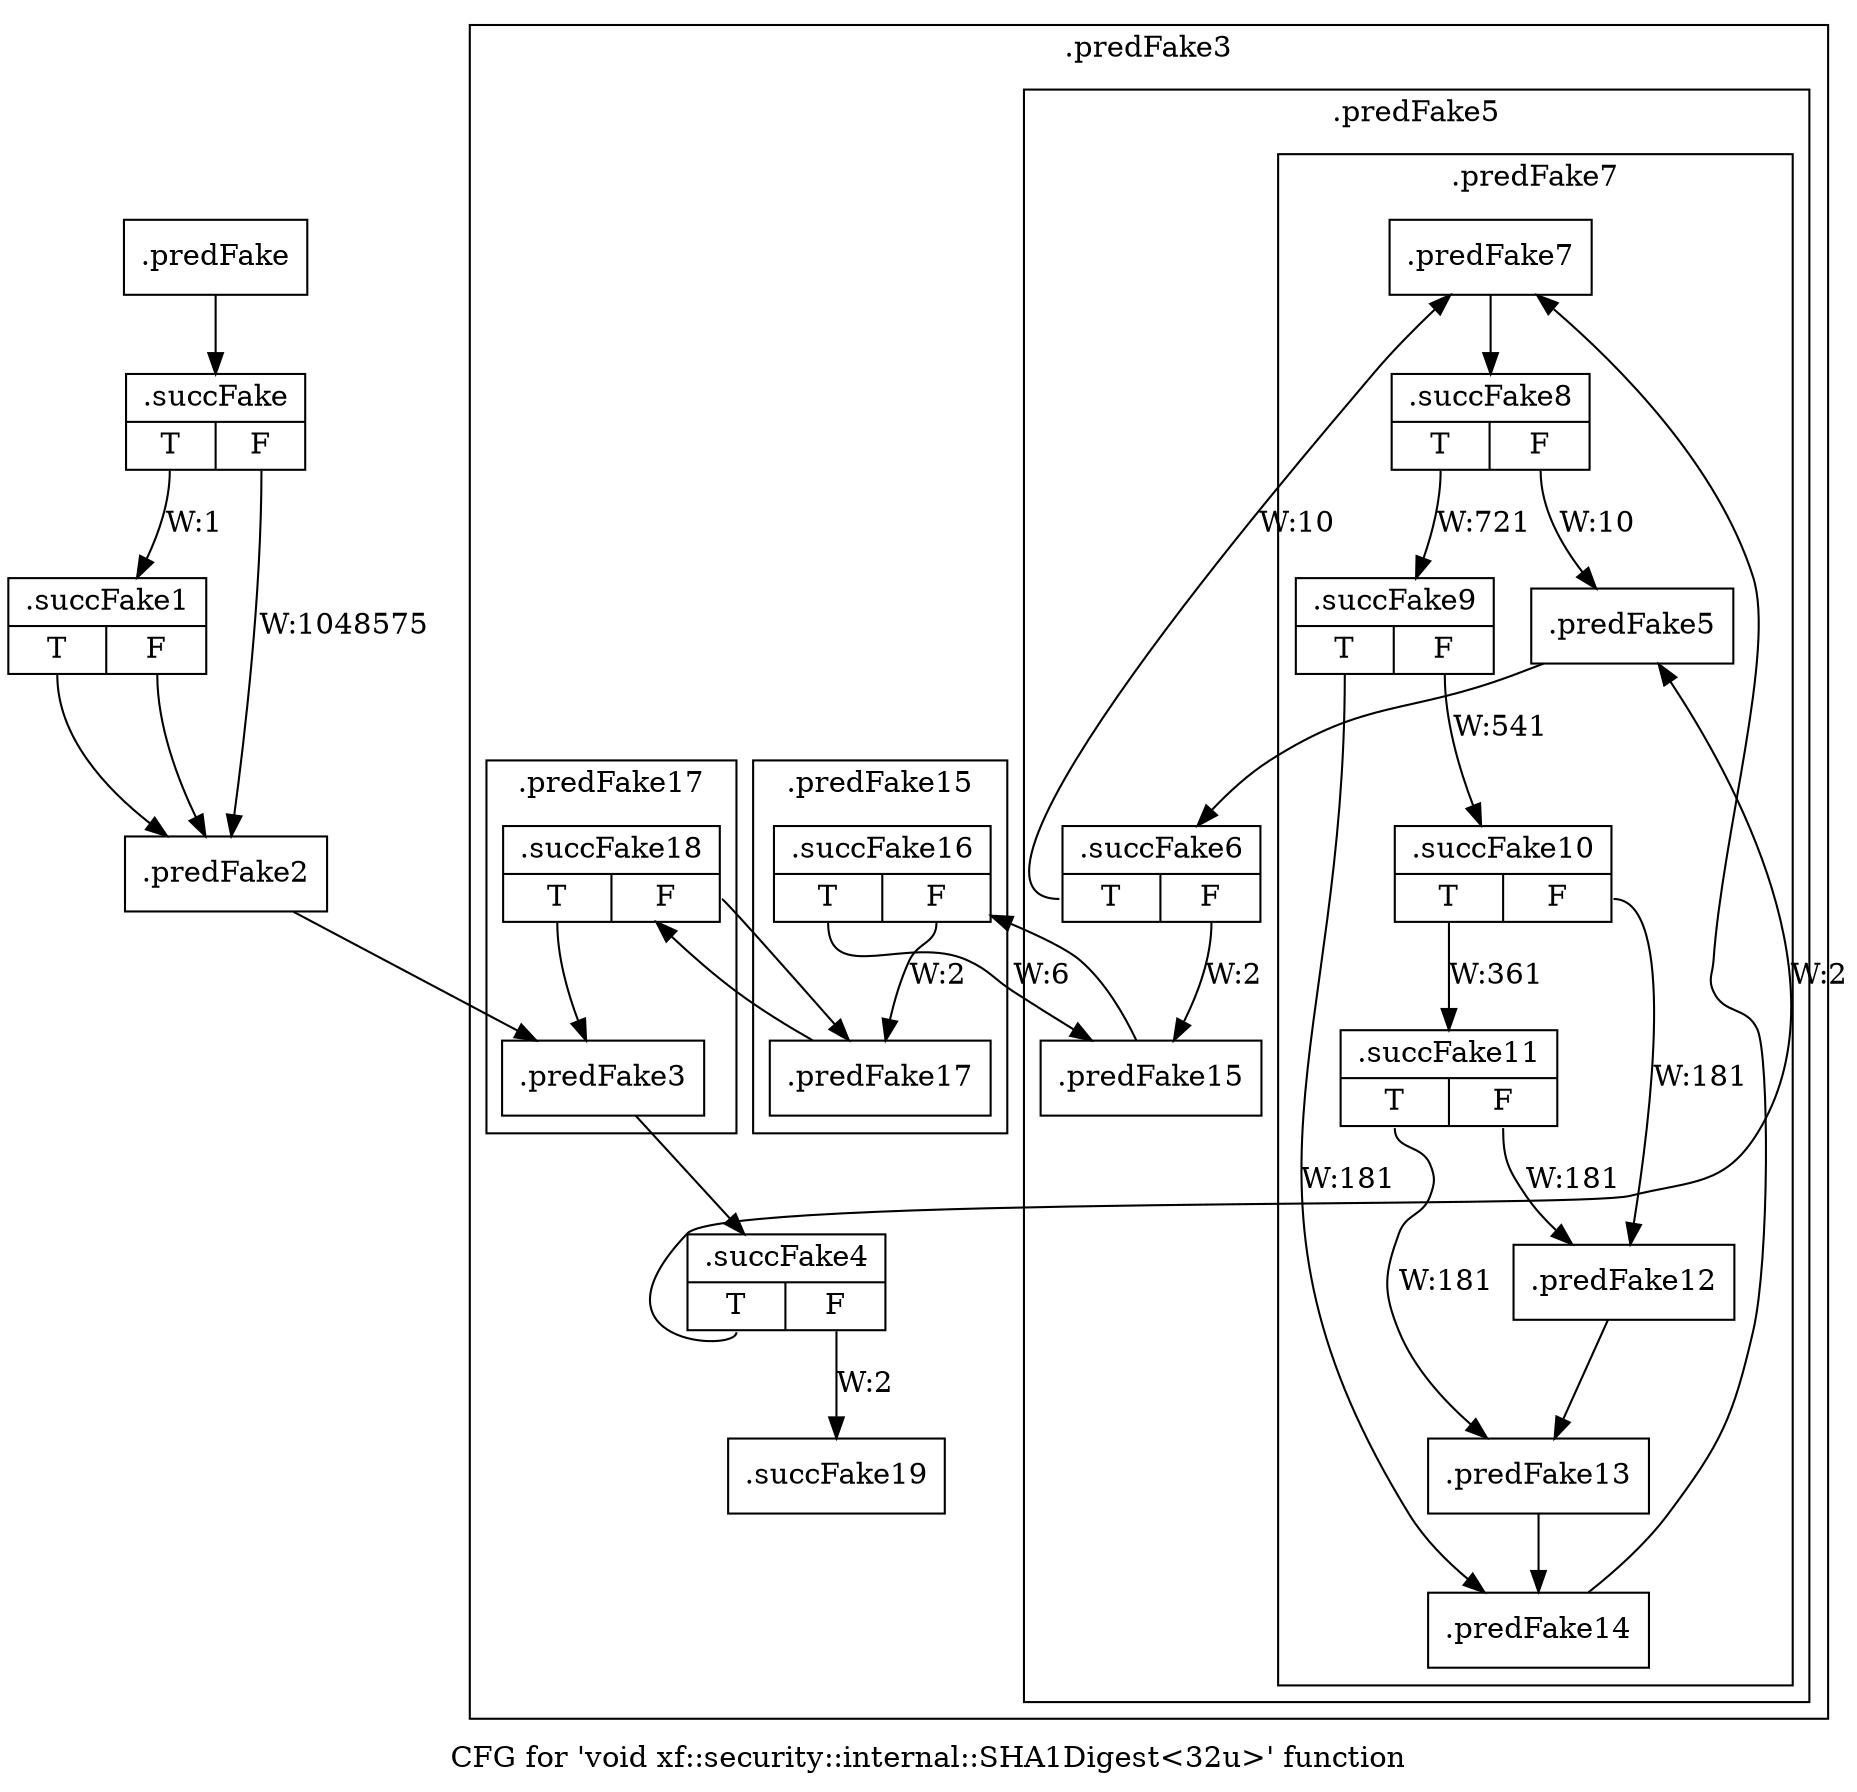 digraph "CFG for 'void xf::security::internal::SHA1Digest\<32u\>' function" {
	label="CFG for 'void xf::security::internal::SHA1Digest\<32u\>' function";

	Node0x5c15db0 [shape=record,filename="",linenumber="",label="{.predFake}"];
	Node0x5c15db0 -> Node0x613d1b0[ callList="" memoryops="" filename="./sha1.hpp" execusionnum="1"];
	Node0x613d1b0 [shape=record,filename="./sha1.hpp",linenumber="459",label="{.succFake|{<s0>T|<s1>F}}"];
	Node0x613d1b0:s0 -> Node0x613ef90[label="W:1" callList="" memoryops="" filename="./sha1.hpp" execusionnum="0"];
	Node0x613d1b0:s1 -> Node0x5c15fc0[label="W:1048575"];
	Node0x613ef90 [shape=record,filename="./sha1.hpp",linenumber="459",label="{.succFake1|{<s0>T|<s1>F}}"];
	Node0x613ef90:s0 -> Node0x5c15fc0[ callList="" memoryops="" filename="./sha1.hpp" execusionnum="0"];
	Node0x613ef90:s1 -> Node0x5c15fc0;
	Node0x5c15fc0 [shape=record,filename="./sha1.hpp",linenumber="467",label="{.predFake2}"];
	Node0x5c15fc0 -> Node0x5c16060[ callList="" memoryops="" filename="./sha1.hpp" execusionnum="1048574"];
	Node0x613f070 [shape=record,filename="./sha1.hpp",linenumber="557",label="{.succFake19}"];
subgraph cluster_0 {
	label=".predFake3";
	tripcount="1";
	invocationtime="-1";

subgraph cluster_0_0 {
	label=".predFake5";
	tripcount="9";
	invocationtime="2";

subgraph cluster_0_0_0 {
	label=".predFake7";
	tripcount="720";
	invocationtime="10";

	Node0x5c16290 [shape=record,filename="./sha1.hpp",linenumber="491",label="{.predFake7}"];
	Node0x5c16290 -> Node0x613e1f0[ callList="" memoryops="" filename="./sha1.hpp" execusionnum="729"];
	Node0x5c164c0 [shape=record,filename="./sha1.hpp",linenumber="503",label="{.predFake12}"];
	Node0x5c164c0 -> Node0x5c16510[ callList="" memoryops="" filename="./sha1.hpp" execusionnum="360"];
	Node0x5c16510 [shape=record,filename="",linenumber="",label="{.predFake13}"];
	Node0x5c16510 -> Node0x5c16560[ callList="" memoryops="" filename="" execusionnum="540"];
	Node0x5c16560 [shape=record,filename="./sha1.hpp",linenumber="506",label="{.predFake14}"];
	Node0x5c16560 -> Node0x5c16290[ callList="" memoryops="" filename="./sha1.hpp" execusionnum="720"];
	Node0x613e1f0 [shape=record,filename="./sha1.hpp",linenumber="491",label="{.succFake8|{<s0>T|<s1>F}}"];
	Node0x613e1f0:s0 -> Node0x613e110[label="W:721" callList="" memoryops="" filename="./sha1.hpp" execusionnum="720"];
	Node0x613e1f0:s1 -> Node0x5c16150[label="W:10" callList="" memoryops="" filename="./sha1.hpp" execusionnum="9"];
	Node0x613e110 [shape=record,filename="./sha1.hpp",linenumber="498",label="{.succFake9|{<s0>T|<s1>F}}"];
	Node0x613e110:s0 -> Node0x5c16560[label="W:181" callList="" memoryops="" filename="./sha1.hpp" execusionnum="180"];
	Node0x613e110:s1 -> Node0x613e010[label="W:541" callList="" memoryops="" filename="./sha1.hpp" execusionnum="540"];
	Node0x613e010 [shape=record,filename="./sha1.hpp",linenumber="500",label="{.succFake10|{<s0>T|<s1>F}}"];
	Node0x613e010:s0 -> Node0x6074cc0[label="W:361" callList="" memoryops="" filename="./sha1.hpp" execusionnum="360"];
	Node0x613e010:s1 -> Node0x5c164c0[label="W:181"];
	Node0x6074cc0 [shape=record,filename="./sha1.hpp",linenumber="500",label="{.succFake11|{<s0>T|<s1>F}}"];
	Node0x6074cc0:s0 -> Node0x5c16510[label="W:181" callList="" memoryops="" filename="./sha1.hpp" execusionnum="180"];
	Node0x6074cc0:s1 -> Node0x5c164c0[label="W:181"];
}
	Node0x5c16150 [shape=record,filename="./sha1.hpp",linenumber="480",label="{.predFake5}"];
	Node0x5c16150 -> Node0x6074dc0[ callList="" memoryops="" filename="./sha1.hpp" execusionnum="10"];
	Node0x6074dc0 [shape=record,filename="./sha1.hpp",linenumber="480",label="{.succFake6|{<s0>T|<s1>F}}"];
	Node0x6074dc0:s0 -> Node0x5c16290[label="W:10" callList="" memoryops="" filename="./sha1.hpp" execusionnum="9"];
	Node0x6074dc0:s1 -> Node0x5c16740[label="W:2" callList="" memoryops="" filename="./sha1.hpp" execusionnum="1"];
}
subgraph cluster_0_1 {
	label=".predFake15";
	tripcount="5";
	invocationtime="2";

	Node0x5c16740 [shape=record,filename="./sha1.hpp",linenumber="538",label="{.predFake15}"];
	Node0x5c16740 -> Node0x613d0e0[ callList="" memoryops="" filename="./sha1.hpp" execusionnum="6"];
	Node0x613d0e0 [shape=record,filename="./sha1.hpp",linenumber="538",label="{.succFake16|{<s0>T|<s1>F}}"];
	Node0x613d0e0:s0 -> Node0x5c16740[label="W:6" callList="" memoryops="" filename="./sha1.hpp" execusionnum="5"];
	Node0x613d0e0:s1 -> Node0x5c168d0[label="W:2" callList="" memoryops="" filename="./sha1.hpp" execusionnum="1"];
}
subgraph cluster_0_2 {
	label=".predFake17";
	tripcount="0";
	invocationtime="2";

	Node0x5c168d0 [shape=record,filename="./sha1.hpp",linenumber="553",label="{.predFake17}"];
	Node0x5c168d0 -> Node0x6074c20[ callList="" memoryops="" filename="./sha1.hpp" execusionnum="0"];
	Node0x6074c20 [shape=record,filename="./sha1.hpp",linenumber="553",label="{.succFake18|{<s0>T|<s1>F}}"];
	Node0x6074c20:s0 -> Node0x5c16060[ callList="" memoryops="" filename="./sha1.hpp" execusionnum="0"];
	Node0x6074c20:s1 -> Node0x5c168d0;
}
	Node0x5c16060 [shape=record,filename="./sha1.hpp",linenumber="470",label="{.predFake3}"];
	Node0x5c16060 -> Node0x61403c0[ callList="" memoryops="" filename="./sha1.hpp" execusionnum="2"];
	Node0x61403c0 [shape=record,filename="./sha1.hpp",linenumber="470",label="{.succFake4|{<s0>T|<s1>F}}"];
	Node0x61403c0:s0 -> Node0x5c16150[label="W:2" callList="" memoryops="" filename="./sha1.hpp" execusionnum="1"];
	Node0x61403c0:s1 -> Node0x613f070[label="W:2" callList="" memoryops="" filename="./sha1.hpp" execusionnum="1"];
}
}
